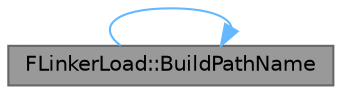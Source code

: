 digraph "FLinkerLoad::BuildPathName"
{
 // INTERACTIVE_SVG=YES
 // LATEX_PDF_SIZE
  bgcolor="transparent";
  edge [fontname=Helvetica,fontsize=10,labelfontname=Helvetica,labelfontsize=10];
  node [fontname=Helvetica,fontsize=10,shape=box,height=0.2,width=0.4];
  rankdir="LR";
  Node1 [id="Node000001",label="FLinkerLoad::BuildPathName",height=0.2,width=0.4,color="gray40", fillcolor="grey60", style="filled", fontcolor="black",tooltip="Builds a string containing the full path for a resource in the export table."];
  Node1 -> Node1 [id="edge1_Node000001_Node000001",color="steelblue1",style="solid",tooltip=" "];
}
